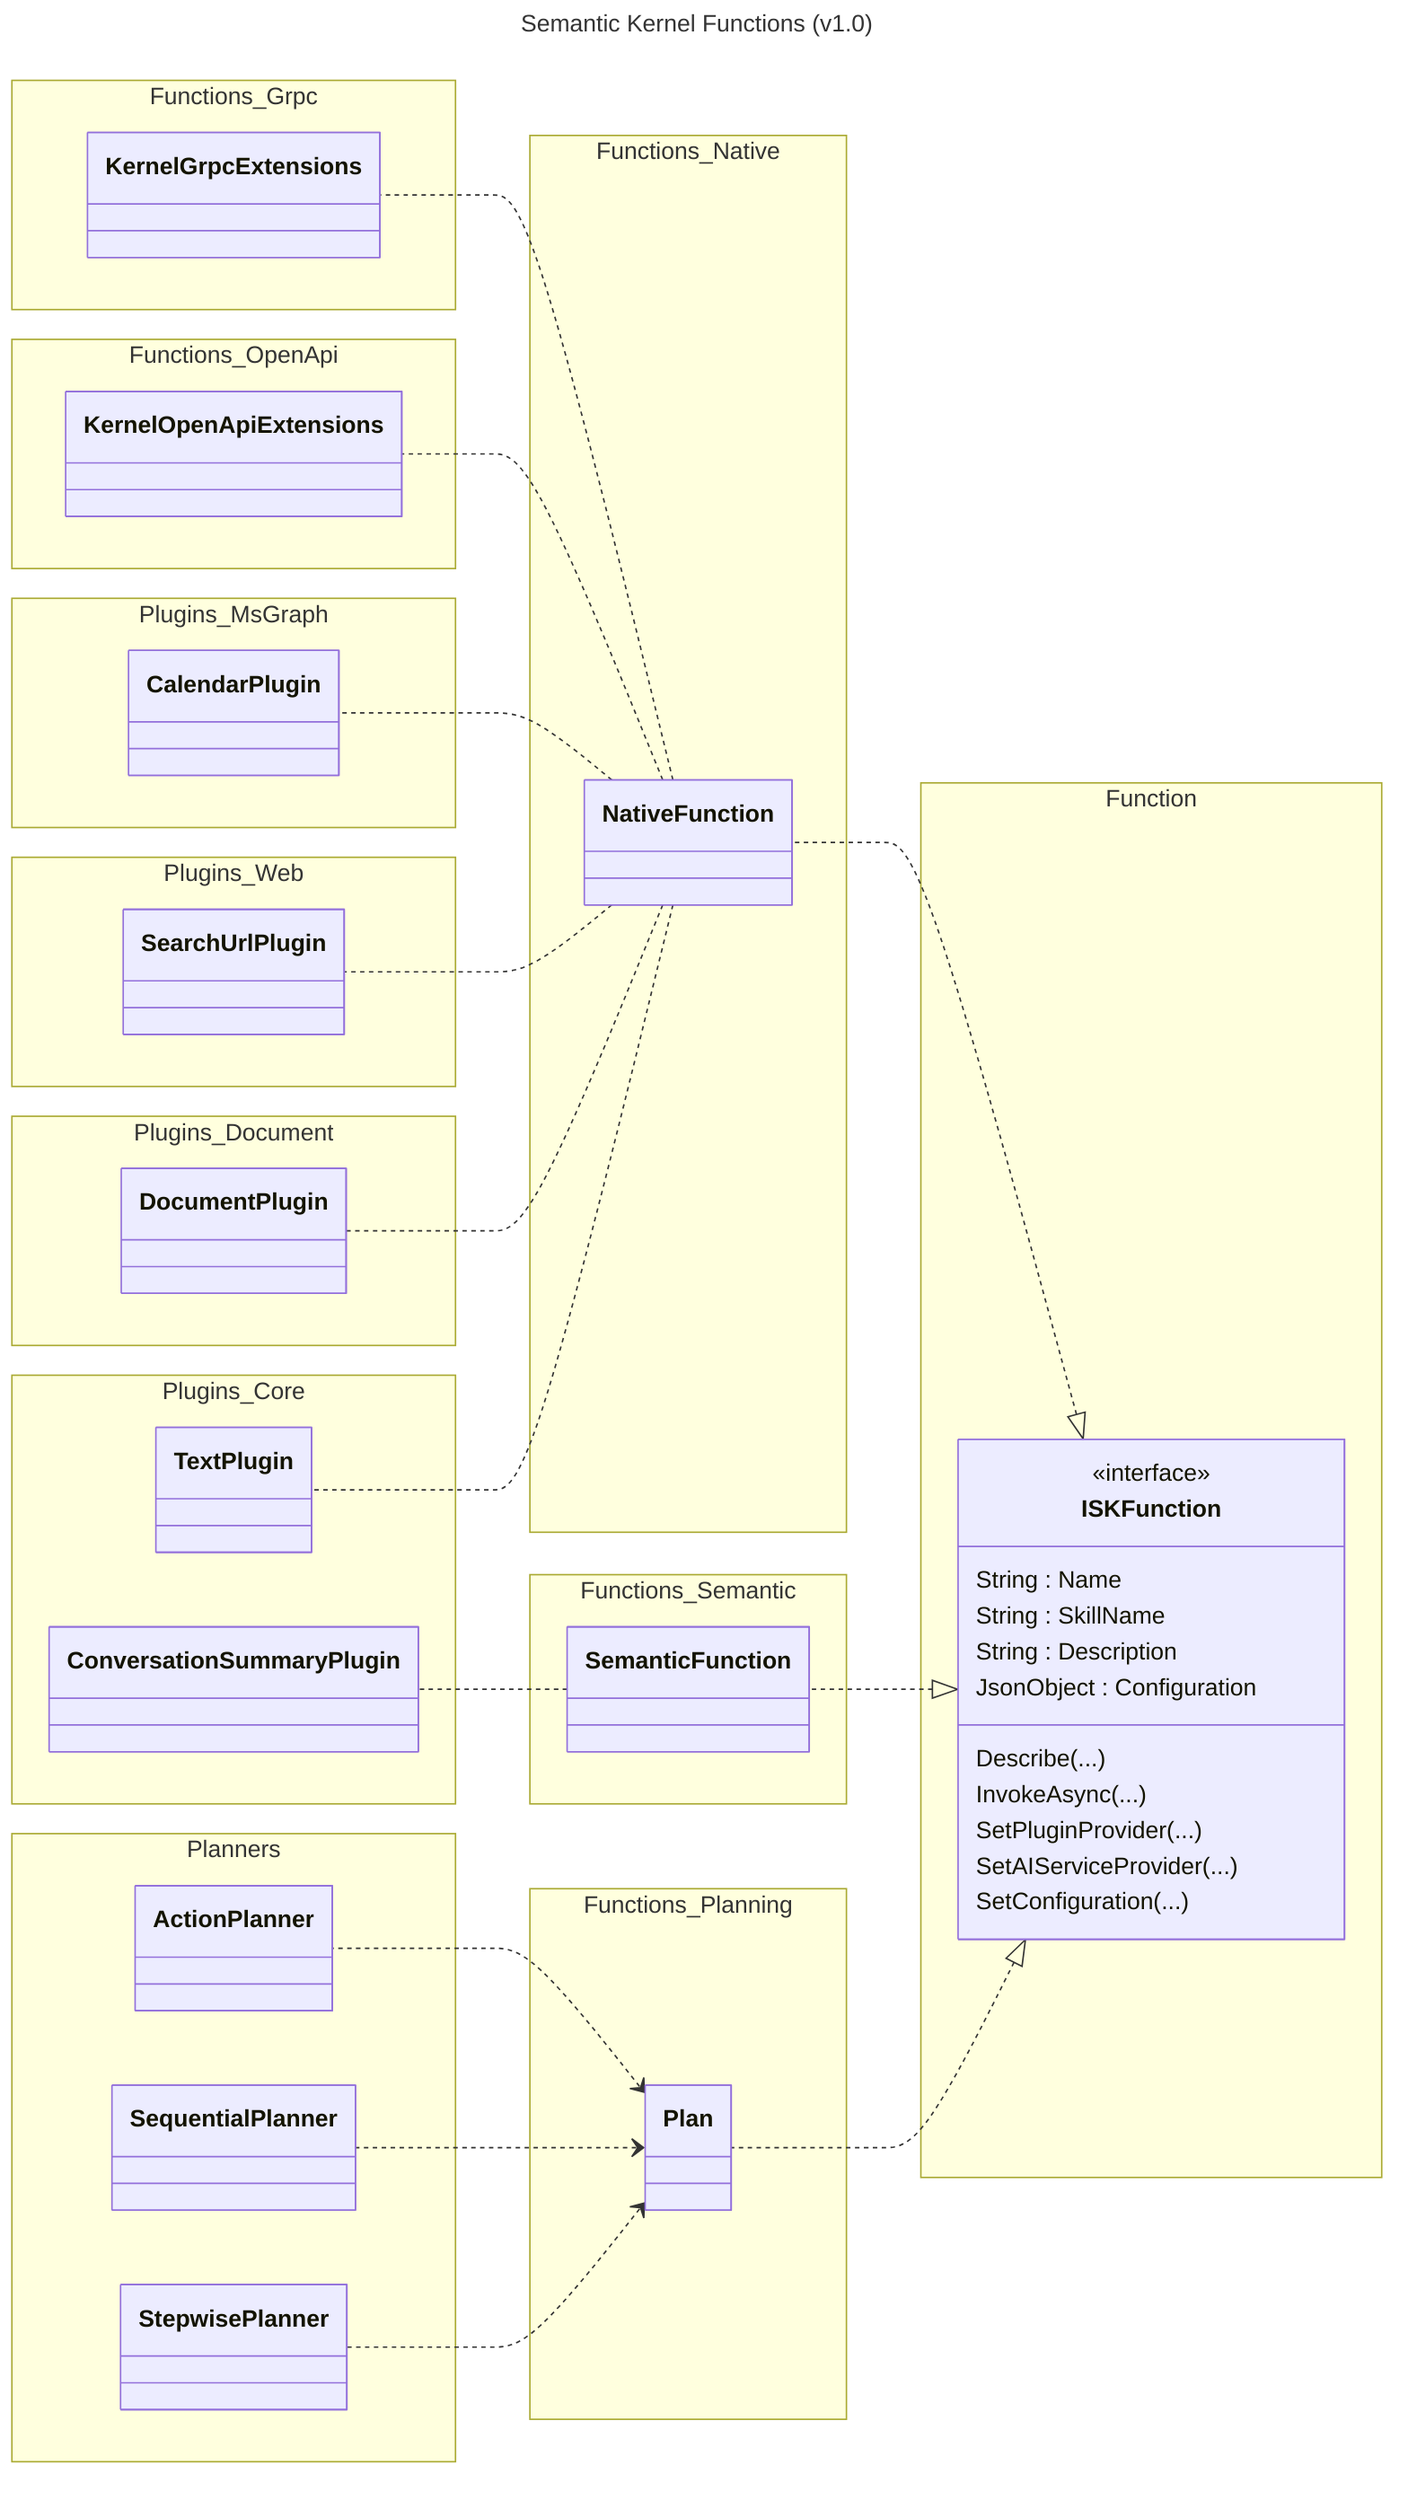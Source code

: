 ---
title: Semantic Kernel Functions (v1.0)
---
classDiagram
    %% Use https://mermaid.live/ to preview this diagram. The VS Code extension does not handle namespaces.
    direction RL
    namespace Function {
        class ISKFunction {
            <<interface>>
            String : Name
            String : SkillName
            String : Description
            JsonObject : Configuration
            Describe(...)
            InvokeAsync(...)
            SetPluginProvider(...)
            SetAIServiceProvider(...)
            SetConfiguration(...)
        }
    }

    namespace Functions_Native {
        class NativeFunction
    }

    namespace Functions_Semantic {
        class SemanticFunction
    }

    namespace Functions_Planning {
        class Plan
    }

    namespace Functions_Grpc {
        class KernelGrpcExtensions
    }

    namespace Functions_OpenApi {
        class KernelOpenApiExtensions
    }

    namespace Plugins_MsGraph {
        class CalendarPlugin
    }

    namespace Plugins_Web {
        class SearchUrlPlugin
    }

    namespace Plugins_Document {
        class DocumentPlugin
    }

    namespace Plugins_Core {
        class TextPlugin
        class ConversationSummaryPlugin
    }

    namespace Planners {
        class ActionPlanner
        class SequentialPlanner
        class StepwisePlanner
    }

    ISKFunction <|.. NativeFunction
    ISKFunction <|.. SemanticFunction
    ISKFunction <|.. Plan
    NativeFunction .. KernelGrpcExtensions
    NativeFunction .. KernelOpenApiExtensions
    NativeFunction .. CalendarPlugin
    NativeFunction .. SearchUrlPlugin
    NativeFunction .. DocumentPlugin
    NativeFunction .. TextPlugin
    SemanticFunction .. ConversationSummaryPlugin
    Plan <.. ActionPlanner
    Plan <.. SequentialPlanner
    Plan <.. StepwisePlanner